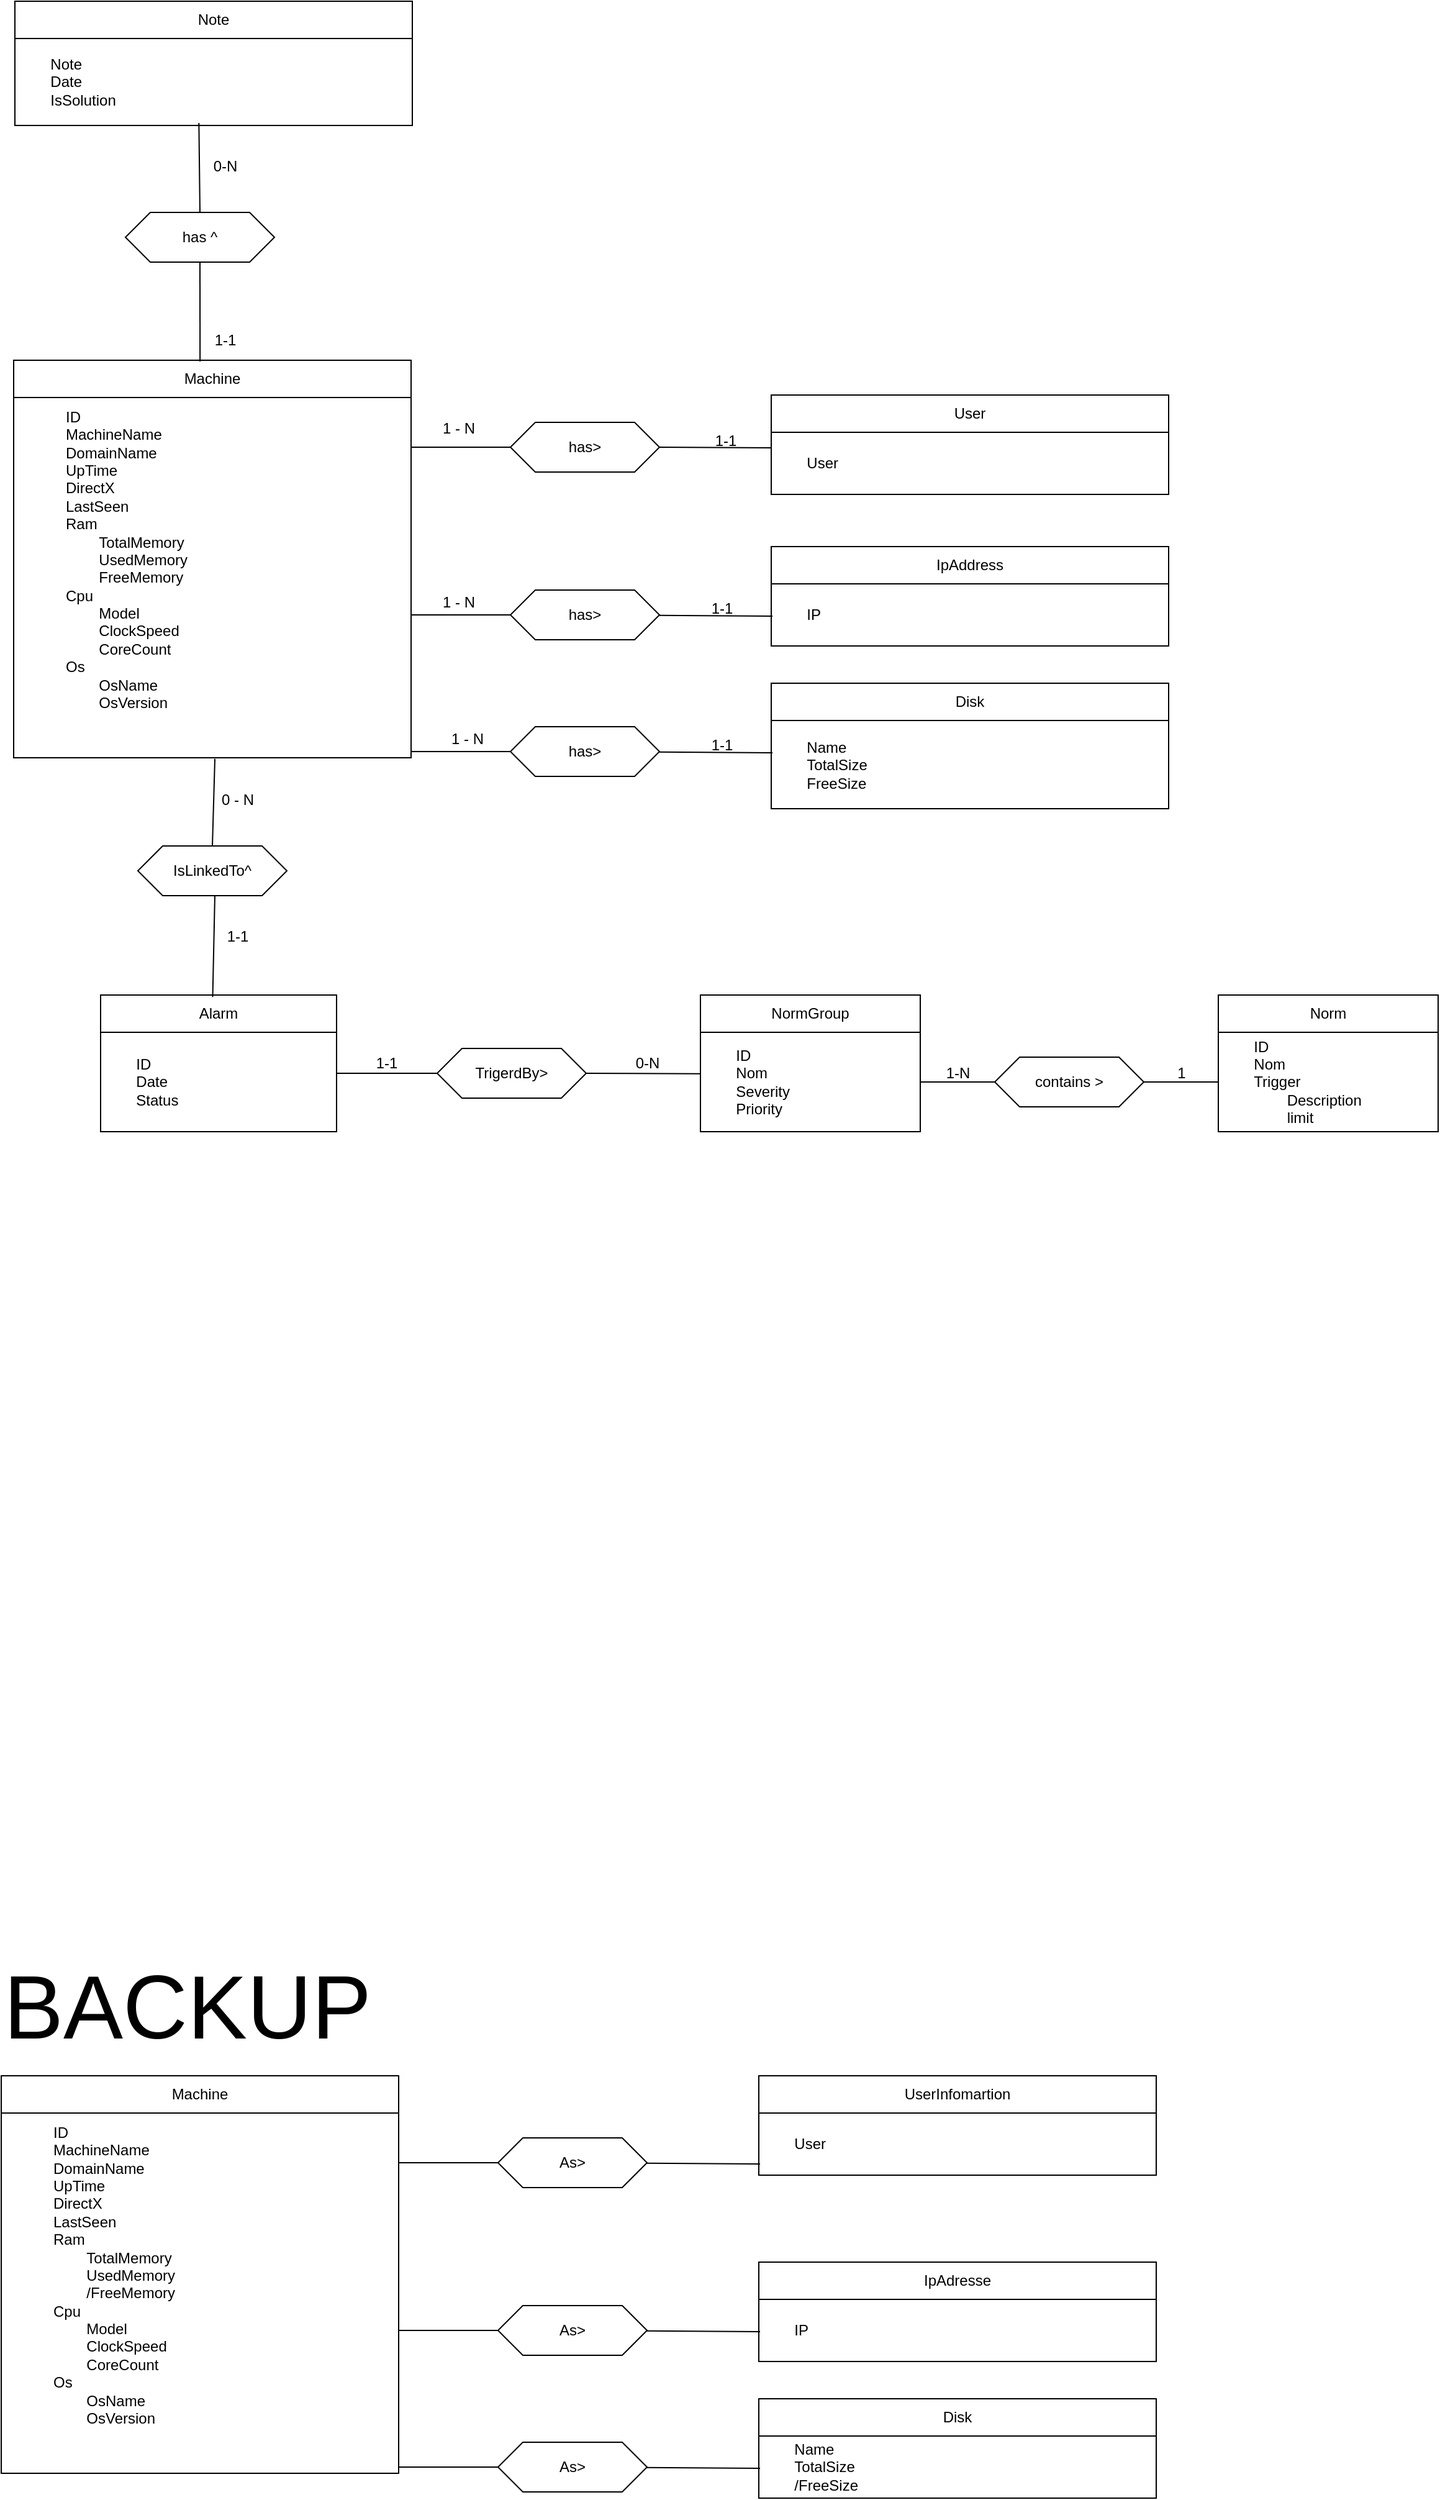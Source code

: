 <mxfile version="24.8.6">
  <diagram name="Page-1" id="cqEafZEg13BR1HGTacNO">
    <mxGraphModel dx="1395" dy="1802" grid="1" gridSize="10" guides="1" tooltips="1" connect="1" arrows="1" fold="1" page="1" pageScale="1" pageWidth="827" pageHeight="1169" math="0" shadow="0">
      <root>
        <mxCell id="0" />
        <mxCell id="1" parent="0" />
        <mxCell id="dYcbcMFgeOjP9WpVdbyn-17" value="Alarm" style="rounded=0;whiteSpace=wrap;html=1;" parent="1" vertex="1">
          <mxGeometry x="230" y="450" width="190" height="30" as="geometry" />
        </mxCell>
        <mxCell id="dYcbcMFgeOjP9WpVdbyn-18" value="&lt;div&gt;&lt;span style=&quot;white-space: pre;&quot;&gt;&#x9;&lt;/span&gt;ID&lt;/div&gt;&lt;div&gt;&lt;span style=&quot;white-space: pre;&quot;&gt;&#x9;&lt;/span&gt;Date&lt;br&gt;&lt;/div&gt;&lt;div&gt;&lt;span style=&quot;white-space: pre;&quot;&gt;&#x9;&lt;/span&gt;Status&lt;br&gt;&lt;/div&gt;" style="rounded=0;whiteSpace=wrap;html=1;align=left;" parent="1" vertex="1">
          <mxGeometry x="230" y="480" width="190" height="80" as="geometry" />
        </mxCell>
        <mxCell id="dYcbcMFgeOjP9WpVdbyn-20" value="IsLinkedTo^ " style="shape=hexagon;perimeter=hexagonPerimeter2;whiteSpace=wrap;html=1;fixedSize=1;" parent="1" vertex="1">
          <mxGeometry x="260" y="330" width="120" height="40" as="geometry" />
        </mxCell>
        <mxCell id="dYcbcMFgeOjP9WpVdbyn-21" value="" style="endArrow=none;html=1;rounded=0;entryX=0.464;entryY=0.997;entryDx=0;entryDy=0;exitX=0.5;exitY=0;exitDx=0;exitDy=0;entryPerimeter=0;" parent="1" source="dYcbcMFgeOjP9WpVdbyn-20" edge="1">
          <mxGeometry width="50" height="50" relative="1" as="geometry">
            <mxPoint x="403" y="380" as="sourcePoint" />
            <mxPoint x="322.024" y="259.88" as="targetPoint" />
          </mxGeometry>
        </mxCell>
        <mxCell id="dYcbcMFgeOjP9WpVdbyn-22" value="" style="endArrow=none;html=1;rounded=0;entryX=0.464;entryY=0.997;entryDx=0;entryDy=0;exitX=0.475;exitY=0.054;exitDx=0;exitDy=0;entryPerimeter=0;exitPerimeter=0;" parent="1" source="dYcbcMFgeOjP9WpVdbyn-17" edge="1">
          <mxGeometry width="50" height="50" relative="1" as="geometry">
            <mxPoint x="324" y="441" as="sourcePoint" />
            <mxPoint x="322" y="370" as="targetPoint" />
          </mxGeometry>
        </mxCell>
        <mxCell id="dYcbcMFgeOjP9WpVdbyn-23" value="NormGroup" style="rounded=0;whiteSpace=wrap;html=1;" parent="1" vertex="1">
          <mxGeometry x="713" y="450" width="177" height="30" as="geometry" />
        </mxCell>
        <mxCell id="dYcbcMFgeOjP9WpVdbyn-24" value="&lt;div&gt;&lt;span style=&quot;white-space: pre;&quot;&gt;&#x9;&lt;/span&gt;ID&lt;/div&gt;&lt;div&gt;&lt;span style=&quot;white-space: pre;&quot;&gt;&#x9;&lt;/span&gt;Nom&lt;br&gt;&lt;/div&gt;&lt;div&gt;&lt;div&gt;&lt;span style=&quot;white-space: pre;&quot;&gt;&#x9;&lt;/span&gt;Severity&lt;/div&gt;&lt;span style=&quot;white-space: pre;&quot;&gt;&#x9;&lt;/span&gt;Priority&lt;/div&gt;" style="rounded=0;whiteSpace=wrap;html=1;align=left;" parent="1" vertex="1">
          <mxGeometry x="713" y="480" width="177" height="80" as="geometry" />
        </mxCell>
        <mxCell id="dYcbcMFgeOjP9WpVdbyn-25" value="TrigerdBy&amp;gt;" style="shape=hexagon;perimeter=hexagonPerimeter2;whiteSpace=wrap;html=1;fixedSize=1;" parent="1" vertex="1">
          <mxGeometry x="501" y="493" width="120" height="40" as="geometry" />
        </mxCell>
        <mxCell id="dYcbcMFgeOjP9WpVdbyn-26" value="" style="endArrow=none;html=1;rounded=0;exitX=1.002;exitY=0.413;exitDx=0;exitDy=0;exitPerimeter=0;entryX=0;entryY=0.5;entryDx=0;entryDy=0;" parent="1" source="dYcbcMFgeOjP9WpVdbyn-18" target="dYcbcMFgeOjP9WpVdbyn-25" edge="1">
          <mxGeometry width="50" height="50" relative="1" as="geometry">
            <mxPoint x="623" y="440" as="sourcePoint" />
            <mxPoint x="673" y="390" as="targetPoint" />
          </mxGeometry>
        </mxCell>
        <mxCell id="dYcbcMFgeOjP9WpVdbyn-27" value="" style="endArrow=none;html=1;rounded=0;exitX=1;exitY=0.5;exitDx=0;exitDy=0;entryX=-0.002;entryY=0.417;entryDx=0;entryDy=0;entryPerimeter=0;" parent="1" source="dYcbcMFgeOjP9WpVdbyn-25" target="dYcbcMFgeOjP9WpVdbyn-24" edge="1">
          <mxGeometry width="50" height="50" relative="1" as="geometry">
            <mxPoint x="643" y="512.83" as="sourcePoint" />
            <mxPoint x="742" y="512.83" as="targetPoint" />
          </mxGeometry>
        </mxCell>
        <mxCell id="dYcbcMFgeOjP9WpVdbyn-33" value="Machine" style="rounded=0;whiteSpace=wrap;html=1;" parent="1" vertex="1">
          <mxGeometry x="150" y="1320" width="320" height="30" as="geometry" />
        </mxCell>
        <mxCell id="dYcbcMFgeOjP9WpVdbyn-34" value="&lt;blockquote&gt;&lt;div align=&quot;left&quot;&gt;ID&lt;/div&gt;&lt;div align=&quot;left&quot;&gt;MachineName&lt;/div&gt;&lt;div align=&quot;left&quot;&gt;DomainName&lt;/div&gt;&lt;div align=&quot;left&quot;&gt;UpTime&lt;/div&gt;&lt;div align=&quot;left&quot;&gt;DirectX&lt;/div&gt;&lt;div align=&quot;left&quot;&gt;LastSeen&lt;br&gt;&lt;/div&gt;&lt;div align=&quot;left&quot;&gt;Ram&lt;/div&gt;&lt;div align=&quot;left&quot;&gt;&lt;span style=&quot;white-space: pre;&quot;&gt;&#x9;&lt;/span&gt;TotalMemory&lt;/div&gt;&lt;div align=&quot;left&quot;&gt;&lt;span style=&quot;white-space: pre;&quot;&gt;&#x9;&lt;/span&gt;UsedMemory&lt;/div&gt;&lt;div align=&quot;left&quot;&gt;&lt;span style=&quot;white-space: pre;&quot;&gt;&#x9;&lt;/span&gt;/FreeMemory&lt;br&gt;&lt;/div&gt;&lt;div align=&quot;left&quot;&gt;Cpu&lt;/div&gt;&lt;div align=&quot;left&quot;&gt;&lt;span style=&quot;white-space: pre;&quot;&gt;&#x9;Model&lt;/span&gt;&lt;/div&gt;&lt;div align=&quot;left&quot;&gt;&lt;span style=&quot;white-space: pre;&quot;&gt;&lt;span style=&quot;white-space: pre;&quot;&gt;&#x9;ClockSpeed&lt;/span&gt;&lt;/span&gt;&lt;/div&gt;&lt;div align=&quot;left&quot;&gt;&lt;span style=&quot;white-space: pre;&quot;&gt;&lt;span style=&quot;white-space: pre;&quot;&gt;&lt;span style=&quot;white-space: pre;&quot;&gt;&#x9;&lt;/span&gt;CoreCount&lt;/span&gt;&lt;/span&gt;&lt;/div&gt;&lt;div align=&quot;left&quot;&gt;&lt;span style=&quot;white-space: pre;&quot;&gt;&lt;span style=&quot;white-space: pre;&quot;&gt;Os&lt;/span&gt;&lt;/span&gt;&lt;/div&gt;&lt;div align=&quot;left&quot;&gt;&lt;span style=&quot;white-space: pre;&quot;&gt;&lt;span style=&quot;white-space: pre;&quot;&gt;&lt;span style=&quot;white-space: pre;&quot;&gt;&#x9;&lt;/span&gt;OsName&lt;/span&gt;&lt;/span&gt;&lt;/div&gt;&lt;div align=&quot;left&quot;&gt;&lt;span style=&quot;white-space: pre;&quot;&gt;&lt;span style=&quot;white-space: pre;&quot;&gt;&lt;span style=&quot;white-space: pre;&quot;&gt;&#x9;&lt;/span&gt;OsVersion&#x9;&lt;/span&gt;&lt;br&gt;&lt;/span&gt;&lt;/div&gt;&lt;/blockquote&gt;&lt;div align=&quot;left&quot;&gt;&lt;br&gt;&lt;/div&gt;&lt;div align=&quot;left&quot;&gt;&lt;br&gt;&lt;/div&gt;" style="rounded=0;whiteSpace=wrap;html=1;align=left;" parent="1" vertex="1">
          <mxGeometry x="150" y="1350" width="320" height="290" as="geometry" />
        </mxCell>
        <mxCell id="dYcbcMFgeOjP9WpVdbyn-35" value="UserInfomartion" style="rounded=0;whiteSpace=wrap;html=1;" parent="1" vertex="1">
          <mxGeometry x="760" y="1320" width="320" height="30" as="geometry" />
        </mxCell>
        <mxCell id="dYcbcMFgeOjP9WpVdbyn-36" value="&lt;span style=&quot;white-space: pre;&quot;&gt;&#x9;&lt;/span&gt;User" style="rounded=0;whiteSpace=wrap;html=1;align=left;" parent="1" vertex="1">
          <mxGeometry x="760" y="1350" width="320" height="50" as="geometry" />
        </mxCell>
        <mxCell id="dYcbcMFgeOjP9WpVdbyn-37" value="" style="endArrow=none;html=1;rounded=0;entryX=0.003;entryY=0.82;entryDx=0;entryDy=0;entryPerimeter=0;" parent="1" source="dYcbcMFgeOjP9WpVdbyn-39" target="dYcbcMFgeOjP9WpVdbyn-36" edge="1">
          <mxGeometry width="50" height="50" relative="1" as="geometry">
            <mxPoint x="470" y="1390" as="sourcePoint" />
            <mxPoint x="570" y="1420" as="targetPoint" />
          </mxGeometry>
        </mxCell>
        <mxCell id="dYcbcMFgeOjP9WpVdbyn-38" value="" style="endArrow=none;html=1;rounded=0;entryX=0;entryY=0.5;entryDx=0;entryDy=0;" parent="1" target="dYcbcMFgeOjP9WpVdbyn-39" edge="1">
          <mxGeometry width="50" height="50" relative="1" as="geometry">
            <mxPoint x="470" y="1390" as="sourcePoint" />
            <mxPoint x="761" y="1391" as="targetPoint" />
          </mxGeometry>
        </mxCell>
        <mxCell id="dYcbcMFgeOjP9WpVdbyn-39" value="As&amp;gt;" style="shape=hexagon;perimeter=hexagonPerimeter2;whiteSpace=wrap;html=1;fixedSize=1;" parent="1" vertex="1">
          <mxGeometry x="550" y="1370" width="120" height="40" as="geometry" />
        </mxCell>
        <mxCell id="dYcbcMFgeOjP9WpVdbyn-40" value="IpAdresse" style="rounded=0;whiteSpace=wrap;html=1;" parent="1" vertex="1">
          <mxGeometry x="760" y="1470" width="320" height="30" as="geometry" />
        </mxCell>
        <mxCell id="dYcbcMFgeOjP9WpVdbyn-41" value="&lt;span style=&quot;white-space: pre;&quot;&gt;&#x9;&lt;/span&gt;IP" style="rounded=0;whiteSpace=wrap;html=1;align=left;" parent="1" vertex="1">
          <mxGeometry x="760" y="1500" width="320" height="50" as="geometry" />
        </mxCell>
        <mxCell id="dYcbcMFgeOjP9WpVdbyn-42" value="" style="endArrow=none;html=1;rounded=0;entryX=0.003;entryY=0.82;entryDx=0;entryDy=0;entryPerimeter=0;" parent="1" source="dYcbcMFgeOjP9WpVdbyn-44" edge="1">
          <mxGeometry width="50" height="50" relative="1" as="geometry">
            <mxPoint x="470" y="1525" as="sourcePoint" />
            <mxPoint x="761" y="1526" as="targetPoint" />
          </mxGeometry>
        </mxCell>
        <mxCell id="dYcbcMFgeOjP9WpVdbyn-43" value="" style="endArrow=none;html=1;rounded=0;entryX=0;entryY=0.5;entryDx=0;entryDy=0;" parent="1" target="dYcbcMFgeOjP9WpVdbyn-44" edge="1">
          <mxGeometry width="50" height="50" relative="1" as="geometry">
            <mxPoint x="470" y="1525" as="sourcePoint" />
            <mxPoint x="761" y="1526" as="targetPoint" />
          </mxGeometry>
        </mxCell>
        <mxCell id="dYcbcMFgeOjP9WpVdbyn-44" value="As&amp;gt;" style="shape=hexagon;perimeter=hexagonPerimeter2;whiteSpace=wrap;html=1;fixedSize=1;" parent="1" vertex="1">
          <mxGeometry x="550" y="1505" width="120" height="40" as="geometry" />
        </mxCell>
        <mxCell id="dYcbcMFgeOjP9WpVdbyn-45" value="Disk" style="rounded=0;whiteSpace=wrap;html=1;" parent="1" vertex="1">
          <mxGeometry x="760" y="1580" width="320" height="30" as="geometry" />
        </mxCell>
        <mxCell id="dYcbcMFgeOjP9WpVdbyn-46" value="&lt;div&gt;&lt;span style=&quot;white-space: pre;&quot;&gt;&#x9;&lt;/span&gt;Name&lt;/div&gt;&lt;div&gt;&lt;span style=&quot;white-space: pre;&quot;&gt;&#x9;&lt;/span&gt;TotalSize&lt;/div&gt;&lt;div&gt;&lt;span style=&quot;white-space: pre;&quot;&gt;&#x9;&lt;/span&gt;/FreeSize&lt;br&gt;&lt;/div&gt;" style="rounded=0;whiteSpace=wrap;html=1;align=left;" parent="1" vertex="1">
          <mxGeometry x="760" y="1610" width="320" height="50" as="geometry" />
        </mxCell>
        <mxCell id="dYcbcMFgeOjP9WpVdbyn-47" value="" style="endArrow=none;html=1;rounded=0;entryX=0.003;entryY=0.82;entryDx=0;entryDy=0;entryPerimeter=0;" parent="1" source="dYcbcMFgeOjP9WpVdbyn-49" edge="1">
          <mxGeometry width="50" height="50" relative="1" as="geometry">
            <mxPoint x="470" y="1635" as="sourcePoint" />
            <mxPoint x="761" y="1636" as="targetPoint" />
          </mxGeometry>
        </mxCell>
        <mxCell id="dYcbcMFgeOjP9WpVdbyn-48" value="" style="endArrow=none;html=1;rounded=0;entryX=0;entryY=0.5;entryDx=0;entryDy=0;" parent="1" target="dYcbcMFgeOjP9WpVdbyn-49" edge="1">
          <mxGeometry width="50" height="50" relative="1" as="geometry">
            <mxPoint x="470" y="1635" as="sourcePoint" />
            <mxPoint x="761" y="1636" as="targetPoint" />
          </mxGeometry>
        </mxCell>
        <mxCell id="dYcbcMFgeOjP9WpVdbyn-49" value="As&amp;gt;" style="shape=hexagon;perimeter=hexagonPerimeter2;whiteSpace=wrap;html=1;fixedSize=1;" parent="1" vertex="1">
          <mxGeometry x="550" y="1615" width="120" height="40" as="geometry" />
        </mxCell>
        <mxCell id="dYcbcMFgeOjP9WpVdbyn-50" value="&lt;font style=&quot;font-size: 72px;&quot;&gt;BACKUP&lt;/font&gt;" style="text;html=1;align=center;verticalAlign=middle;whiteSpace=wrap;rounded=0;" parent="1" vertex="1">
          <mxGeometry x="150" y="1250" width="300" height="30" as="geometry" />
        </mxCell>
        <mxCell id="O8R8Akg06kwvhax5N5WS-1" value="0 - N" style="text;html=1;align=center;verticalAlign=middle;resizable=0;points=[];autosize=1;strokeColor=none;fillColor=none;" parent="1" vertex="1">
          <mxGeometry x="315" y="278" width="50" height="30" as="geometry" />
        </mxCell>
        <mxCell id="O8R8Akg06kwvhax5N5WS-2" value="1-1" style="text;html=1;align=center;verticalAlign=middle;resizable=0;points=[];autosize=1;strokeColor=none;fillColor=none;" parent="1" vertex="1">
          <mxGeometry x="320" y="388" width="40" height="30" as="geometry" />
        </mxCell>
        <mxCell id="O8R8Akg06kwvhax5N5WS-3" value="1-1" style="text;html=1;align=center;verticalAlign=middle;resizable=0;points=[];autosize=1;strokeColor=none;fillColor=none;" parent="1" vertex="1">
          <mxGeometry x="440" y="490" width="40" height="30" as="geometry" />
        </mxCell>
        <mxCell id="O8R8Akg06kwvhax5N5WS-4" value="0-N" style="text;html=1;align=center;verticalAlign=middle;resizable=0;points=[];autosize=1;strokeColor=none;fillColor=none;" parent="1" vertex="1">
          <mxGeometry x="650" y="490" width="40" height="30" as="geometry" />
        </mxCell>
        <mxCell id="O8R8Akg06kwvhax5N5WS-22" value="Machine" style="rounded=0;whiteSpace=wrap;html=1;" parent="1" vertex="1">
          <mxGeometry x="160" y="-61" width="320" height="30" as="geometry" />
        </mxCell>
        <mxCell id="O8R8Akg06kwvhax5N5WS-23" value="&lt;blockquote&gt;&lt;div align=&quot;left&quot;&gt;ID&lt;/div&gt;&lt;div align=&quot;left&quot;&gt;MachineName&lt;/div&gt;&lt;div align=&quot;left&quot;&gt;DomainName&lt;/div&gt;&lt;div align=&quot;left&quot;&gt;UpTime&lt;/div&gt;&lt;div align=&quot;left&quot;&gt;DirectX&lt;/div&gt;&lt;div align=&quot;left&quot;&gt;LastSeen&lt;br&gt;&lt;/div&gt;&lt;div align=&quot;left&quot;&gt;Ram&lt;/div&gt;&lt;div align=&quot;left&quot;&gt;&lt;span style=&quot;white-space: pre;&quot;&gt;&#x9;&lt;/span&gt;TotalMemory&lt;/div&gt;&lt;div align=&quot;left&quot;&gt;&lt;span style=&quot;white-space: pre;&quot;&gt;&#x9;&lt;/span&gt;UsedMemory&lt;/div&gt;&lt;div align=&quot;left&quot;&gt;&lt;span style=&quot;white-space: pre;&quot;&gt;&#x9;&lt;/span&gt;FreeMemory&lt;br&gt;&lt;/div&gt;&lt;div align=&quot;left&quot;&gt;Cpu&lt;/div&gt;&lt;div align=&quot;left&quot;&gt;&lt;span style=&quot;white-space: pre;&quot;&gt;&#x9;Model&lt;/span&gt;&lt;/div&gt;&lt;div align=&quot;left&quot;&gt;&lt;span style=&quot;white-space: pre;&quot;&gt;&lt;span style=&quot;white-space: pre;&quot;&gt;&#x9;ClockSpeed&lt;/span&gt;&lt;/span&gt;&lt;/div&gt;&lt;div align=&quot;left&quot;&gt;&lt;span style=&quot;white-space: pre;&quot;&gt;&lt;span style=&quot;white-space: pre;&quot;&gt;&lt;span style=&quot;white-space: pre;&quot;&gt;&#x9;&lt;/span&gt;CoreCount&lt;/span&gt;&lt;/span&gt;&lt;/div&gt;&lt;div align=&quot;left&quot;&gt;&lt;span style=&quot;white-space: pre;&quot;&gt;&lt;span style=&quot;white-space: pre;&quot;&gt;Os&lt;/span&gt;&lt;/span&gt;&lt;/div&gt;&lt;div align=&quot;left&quot;&gt;&lt;span style=&quot;white-space: pre;&quot;&gt;&lt;span style=&quot;white-space: pre;&quot;&gt;&lt;span style=&quot;white-space: pre;&quot;&gt;&#x9;&lt;/span&gt;OsName&lt;/span&gt;&lt;/span&gt;&lt;/div&gt;&lt;div align=&quot;left&quot;&gt;&lt;span style=&quot;white-space: pre;&quot;&gt;&lt;span style=&quot;white-space: pre;&quot;&gt;&lt;span style=&quot;white-space: pre;&quot;&gt;&#x9;&lt;/span&gt;OsVersion&#x9;&lt;/span&gt;&lt;br&gt;&lt;/span&gt;&lt;/div&gt;&lt;/blockquote&gt;&lt;div align=&quot;left&quot;&gt;&lt;br&gt;&lt;/div&gt;&lt;div align=&quot;left&quot;&gt;&lt;br&gt;&lt;/div&gt;" style="rounded=0;whiteSpace=wrap;html=1;align=left;" parent="1" vertex="1">
          <mxGeometry x="160" y="-31" width="320" height="290" as="geometry" />
        </mxCell>
        <mxCell id="O8R8Akg06kwvhax5N5WS-24" value="User" style="rounded=0;whiteSpace=wrap;html=1;" parent="1" vertex="1">
          <mxGeometry x="770" y="-33" width="320" height="30" as="geometry" />
        </mxCell>
        <mxCell id="O8R8Akg06kwvhax5N5WS-25" value="&lt;span style=&quot;white-space: pre;&quot;&gt;&#x9;&lt;/span&gt;User" style="rounded=0;whiteSpace=wrap;html=1;align=left;" parent="1" vertex="1">
          <mxGeometry x="770" y="-3" width="320" height="50" as="geometry" />
        </mxCell>
        <mxCell id="O8R8Akg06kwvhax5N5WS-26" value="" style="endArrow=none;html=1;rounded=0;entryX=0;entryY=0.25;entryDx=0;entryDy=0;exitX=1;exitY=0.5;exitDx=0;exitDy=0;" parent="1" source="O8R8Akg06kwvhax5N5WS-28" target="O8R8Akg06kwvhax5N5WS-25" edge="1">
          <mxGeometry width="50" height="50" relative="1" as="geometry">
            <mxPoint x="480" y="9" as="sourcePoint" />
            <mxPoint x="580" y="39" as="targetPoint" />
          </mxGeometry>
        </mxCell>
        <mxCell id="O8R8Akg06kwvhax5N5WS-27" value="" style="endArrow=none;html=1;rounded=0;entryX=0;entryY=0.5;entryDx=0;entryDy=0;" parent="1" target="O8R8Akg06kwvhax5N5WS-28" edge="1">
          <mxGeometry width="50" height="50" relative="1" as="geometry">
            <mxPoint x="480" y="9" as="sourcePoint" />
            <mxPoint x="771" y="10" as="targetPoint" />
          </mxGeometry>
        </mxCell>
        <mxCell id="O8R8Akg06kwvhax5N5WS-28" value="has&amp;gt;" style="shape=hexagon;perimeter=hexagonPerimeter2;whiteSpace=wrap;html=1;fixedSize=1;" parent="1" vertex="1">
          <mxGeometry x="560" y="-11" width="120" height="40" as="geometry" />
        </mxCell>
        <mxCell id="O8R8Akg06kwvhax5N5WS-29" value="IpAddress" style="rounded=0;whiteSpace=wrap;html=1;" parent="1" vertex="1">
          <mxGeometry x="770" y="89" width="320" height="30" as="geometry" />
        </mxCell>
        <mxCell id="O8R8Akg06kwvhax5N5WS-30" value="&lt;span style=&quot;white-space: pre;&quot;&gt;&#x9;&lt;/span&gt;IP" style="rounded=0;whiteSpace=wrap;html=1;align=left;" parent="1" vertex="1">
          <mxGeometry x="770" y="119" width="320" height="50" as="geometry" />
        </mxCell>
        <mxCell id="O8R8Akg06kwvhax5N5WS-31" value="" style="endArrow=none;html=1;rounded=0;entryX=0.003;entryY=0.82;entryDx=0;entryDy=0;entryPerimeter=0;" parent="1" source="O8R8Akg06kwvhax5N5WS-33" edge="1">
          <mxGeometry width="50" height="50" relative="1" as="geometry">
            <mxPoint x="480" y="144" as="sourcePoint" />
            <mxPoint x="771" y="145" as="targetPoint" />
          </mxGeometry>
        </mxCell>
        <mxCell id="O8R8Akg06kwvhax5N5WS-32" value="" style="endArrow=none;html=1;rounded=0;entryX=0;entryY=0.5;entryDx=0;entryDy=0;" parent="1" target="O8R8Akg06kwvhax5N5WS-33" edge="1">
          <mxGeometry width="50" height="50" relative="1" as="geometry">
            <mxPoint x="480" y="144" as="sourcePoint" />
            <mxPoint x="771" y="145" as="targetPoint" />
          </mxGeometry>
        </mxCell>
        <mxCell id="O8R8Akg06kwvhax5N5WS-33" value="has&amp;gt;" style="shape=hexagon;perimeter=hexagonPerimeter2;whiteSpace=wrap;html=1;fixedSize=1;" parent="1" vertex="1">
          <mxGeometry x="560" y="124" width="120" height="40" as="geometry" />
        </mxCell>
        <mxCell id="O8R8Akg06kwvhax5N5WS-34" value="Disk" style="rounded=0;whiteSpace=wrap;html=1;" parent="1" vertex="1">
          <mxGeometry x="770" y="199" width="320" height="30" as="geometry" />
        </mxCell>
        <mxCell id="O8R8Akg06kwvhax5N5WS-35" value="&lt;div&gt;&lt;span style=&quot;white-space: pre;&quot;&gt;&#x9;&lt;/span&gt;Name&lt;/div&gt;&lt;div&gt;&lt;span style=&quot;white-space: pre;&quot;&gt;&#x9;&lt;/span&gt;TotalSize&lt;/div&gt;&lt;div&gt;&lt;span style=&quot;white-space: pre;&quot;&gt;&#x9;&lt;/span&gt;FreeSize&lt;br&gt;&lt;/div&gt;" style="rounded=0;whiteSpace=wrap;html=1;align=left;" parent="1" vertex="1">
          <mxGeometry x="770" y="229" width="320" height="71" as="geometry" />
        </mxCell>
        <mxCell id="O8R8Akg06kwvhax5N5WS-36" value="" style="endArrow=none;html=1;rounded=0;entryX=0.003;entryY=0.82;entryDx=0;entryDy=0;entryPerimeter=0;" parent="1" source="O8R8Akg06kwvhax5N5WS-38" edge="1">
          <mxGeometry width="50" height="50" relative="1" as="geometry">
            <mxPoint x="480" y="254" as="sourcePoint" />
            <mxPoint x="771" y="255" as="targetPoint" />
          </mxGeometry>
        </mxCell>
        <mxCell id="O8R8Akg06kwvhax5N5WS-37" value="" style="endArrow=none;html=1;rounded=0;entryX=0;entryY=0.5;entryDx=0;entryDy=0;" parent="1" target="O8R8Akg06kwvhax5N5WS-38" edge="1">
          <mxGeometry width="50" height="50" relative="1" as="geometry">
            <mxPoint x="480" y="254" as="sourcePoint" />
            <mxPoint x="771" y="255" as="targetPoint" />
          </mxGeometry>
        </mxCell>
        <mxCell id="O8R8Akg06kwvhax5N5WS-38" value="has&amp;gt;" style="shape=hexagon;perimeter=hexagonPerimeter2;whiteSpace=wrap;html=1;fixedSize=1;" parent="1" vertex="1">
          <mxGeometry x="560" y="234" width="120" height="40" as="geometry" />
        </mxCell>
        <mxCell id="O8R8Akg06kwvhax5N5WS-39" value="1 - N" style="text;html=1;align=center;verticalAlign=middle;resizable=0;points=[];autosize=1;strokeColor=none;fillColor=none;" parent="1" vertex="1">
          <mxGeometry x="493" y="-21" width="50" height="30" as="geometry" />
        </mxCell>
        <mxCell id="O8R8Akg06kwvhax5N5WS-40" value="1 - N" style="text;html=1;align=center;verticalAlign=middle;resizable=0;points=[];autosize=1;strokeColor=none;fillColor=none;" parent="1" vertex="1">
          <mxGeometry x="493" y="119" width="50" height="30" as="geometry" />
        </mxCell>
        <mxCell id="O8R8Akg06kwvhax5N5WS-41" value="1 - N" style="text;html=1;align=center;verticalAlign=middle;resizable=0;points=[];autosize=1;strokeColor=none;fillColor=none;" parent="1" vertex="1">
          <mxGeometry x="500" y="229" width="50" height="30" as="geometry" />
        </mxCell>
        <mxCell id="O8R8Akg06kwvhax5N5WS-42" value="1-1" style="text;html=1;align=center;verticalAlign=middle;resizable=0;points=[];autosize=1;strokeColor=none;fillColor=none;" parent="1" vertex="1">
          <mxGeometry x="713" y="-11" width="40" height="30" as="geometry" />
        </mxCell>
        <mxCell id="O8R8Akg06kwvhax5N5WS-43" value="1-1" style="text;html=1;align=center;verticalAlign=middle;resizable=0;points=[];autosize=1;strokeColor=none;fillColor=none;" parent="1" vertex="1">
          <mxGeometry x="710" y="124" width="40" height="30" as="geometry" />
        </mxCell>
        <mxCell id="O8R8Akg06kwvhax5N5WS-44" value="1-1" style="text;html=1;align=center;verticalAlign=middle;resizable=0;points=[];autosize=1;strokeColor=none;fillColor=none;" parent="1" vertex="1">
          <mxGeometry x="710" y="234" width="40" height="30" as="geometry" />
        </mxCell>
        <mxCell id="O8R8Akg06kwvhax5N5WS-45" value="Note" style="rounded=0;whiteSpace=wrap;html=1;" parent="1" vertex="1">
          <mxGeometry x="161" y="-350" width="320" height="30" as="geometry" />
        </mxCell>
        <mxCell id="O8R8Akg06kwvhax5N5WS-46" value="&lt;div&gt;&lt;span style=&quot;white-space: pre;&quot;&gt;&#x9;&lt;/span&gt;Note&lt;/div&gt;&lt;div&gt;&lt;span style=&quot;white-space: pre;&quot;&gt;&#x9;&lt;/span&gt;Date&lt;/div&gt;&lt;span style=&quot;white-space: pre;&quot;&gt;&#x9;&lt;/span&gt;IsSolution" style="rounded=0;whiteSpace=wrap;html=1;align=left;" parent="1" vertex="1">
          <mxGeometry x="161" y="-320" width="320" height="70" as="geometry" />
        </mxCell>
        <mxCell id="O8R8Akg06kwvhax5N5WS-47" value="has ^" style="shape=hexagon;perimeter=hexagonPerimeter2;whiteSpace=wrap;html=1;fixedSize=1;" parent="1" vertex="1">
          <mxGeometry x="250" y="-180" width="120" height="40" as="geometry" />
        </mxCell>
        <mxCell id="O8R8Akg06kwvhax5N5WS-48" value="" style="endArrow=none;html=1;rounded=0;entryX=0.463;entryY=0.971;entryDx=0;entryDy=0;entryPerimeter=0;exitX=0.5;exitY=0;exitDx=0;exitDy=0;" parent="1" source="O8R8Akg06kwvhax5N5WS-47" target="O8R8Akg06kwvhax5N5WS-46" edge="1">
          <mxGeometry width="50" height="50" relative="1" as="geometry">
            <mxPoint x="570" y="-30" as="sourcePoint" />
            <mxPoint x="620" y="-80" as="targetPoint" />
          </mxGeometry>
        </mxCell>
        <mxCell id="O8R8Akg06kwvhax5N5WS-49" value="" style="endArrow=none;html=1;rounded=0;entryX=0.5;entryY=1;entryDx=0;entryDy=0;exitX=0.469;exitY=0.033;exitDx=0;exitDy=0;exitPerimeter=0;" parent="1" source="O8R8Akg06kwvhax5N5WS-22" target="O8R8Akg06kwvhax5N5WS-47" edge="1">
          <mxGeometry width="50" height="50" relative="1" as="geometry">
            <mxPoint x="310" y="-70" as="sourcePoint" />
            <mxPoint x="315" y="-140" as="targetPoint" />
          </mxGeometry>
        </mxCell>
        <mxCell id="O8R8Akg06kwvhax5N5WS-50" value="1-1" style="text;html=1;align=center;verticalAlign=middle;resizable=0;points=[];autosize=1;strokeColor=none;fillColor=none;" parent="1" vertex="1">
          <mxGeometry x="310" y="-92" width="40" height="30" as="geometry" />
        </mxCell>
        <mxCell id="O8R8Akg06kwvhax5N5WS-51" value="0-N" style="text;html=1;align=center;verticalAlign=middle;resizable=0;points=[];autosize=1;strokeColor=none;fillColor=none;" parent="1" vertex="1">
          <mxGeometry x="310" y="-232" width="40" height="30" as="geometry" />
        </mxCell>
        <mxCell id="O8R8Akg06kwvhax5N5WS-52" value="Norm" style="rounded=0;whiteSpace=wrap;html=1;" parent="1" vertex="1">
          <mxGeometry x="1130" y="450" width="177" height="30" as="geometry" />
        </mxCell>
        <mxCell id="O8R8Akg06kwvhax5N5WS-53" value="&lt;div&gt;&lt;span style=&quot;white-space: pre;&quot;&gt;&#x9;&lt;/span&gt;ID&lt;/div&gt;&lt;div&gt;&lt;span style=&quot;white-space: pre;&quot;&gt;&#x9;&lt;/span&gt;Nom&lt;br&gt;&lt;/div&gt;&lt;div&gt;&lt;span style=&quot;white-space: pre;&quot;&gt;&#x9;Trigger&lt;/span&gt;&lt;/div&gt;&lt;div&gt;&lt;span style=&quot;white-space: pre;&quot;&gt;&lt;span style=&quot;white-space: pre;&quot;&gt;&#x9;&lt;/span&gt;&lt;span style=&quot;white-space: pre;&quot;&gt;&#x9;Description&lt;/span&gt;&lt;/span&gt;&lt;/div&gt;&lt;div&gt;&lt;span style=&quot;white-space: pre;&quot;&gt;&lt;span style=&quot;white-space: pre;&quot;&gt;&#x9;&lt;/span&gt;&lt;span style=&quot;white-space: pre;&quot;&gt;&#x9;&lt;/span&gt;&lt;/span&gt;limit&lt;/div&gt;" style="rounded=0;whiteSpace=wrap;html=1;align=left;" parent="1" vertex="1">
          <mxGeometry x="1130" y="480" width="177" height="80" as="geometry" />
        </mxCell>
        <mxCell id="O8R8Akg06kwvhax5N5WS-54" value="" style="endArrow=none;html=1;rounded=0;exitX=1;exitY=0.5;exitDx=0;exitDy=0;entryX=0;entryY=0.5;entryDx=0;entryDy=0;" parent="1" source="O8R8Akg06kwvhax5N5WS-55" target="O8R8Akg06kwvhax5N5WS-53" edge="1">
          <mxGeometry width="50" height="50" relative="1" as="geometry">
            <mxPoint x="1010" y="520" as="sourcePoint" />
            <mxPoint x="1060" y="470" as="targetPoint" />
          </mxGeometry>
        </mxCell>
        <mxCell id="O8R8Akg06kwvhax5N5WS-56" value="" style="endArrow=none;html=1;rounded=0;exitX=1;exitY=0.5;exitDx=0;exitDy=0;entryX=0;entryY=0.5;entryDx=0;entryDy=0;" parent="1" source="dYcbcMFgeOjP9WpVdbyn-24" target="O8R8Akg06kwvhax5N5WS-55" edge="1">
          <mxGeometry width="50" height="50" relative="1" as="geometry">
            <mxPoint x="890" y="520" as="sourcePoint" />
            <mxPoint x="1130" y="520" as="targetPoint" />
          </mxGeometry>
        </mxCell>
        <mxCell id="O8R8Akg06kwvhax5N5WS-55" value="contains &amp;gt;" style="shape=hexagon;perimeter=hexagonPerimeter2;whiteSpace=wrap;html=1;fixedSize=1;" parent="1" vertex="1">
          <mxGeometry x="950" y="500" width="120" height="40" as="geometry" />
        </mxCell>
        <mxCell id="O8R8Akg06kwvhax5N5WS-57" value="1-N" style="text;html=1;align=center;verticalAlign=middle;resizable=0;points=[];autosize=1;strokeColor=none;fillColor=none;" parent="1" vertex="1">
          <mxGeometry x="900" y="498" width="40" height="30" as="geometry" />
        </mxCell>
        <mxCell id="O8R8Akg06kwvhax5N5WS-58" value="1" style="text;html=1;align=center;verticalAlign=middle;resizable=0;points=[];autosize=1;strokeColor=none;fillColor=none;" parent="1" vertex="1">
          <mxGeometry x="1085" y="498" width="30" height="30" as="geometry" />
        </mxCell>
      </root>
    </mxGraphModel>
  </diagram>
</mxfile>
